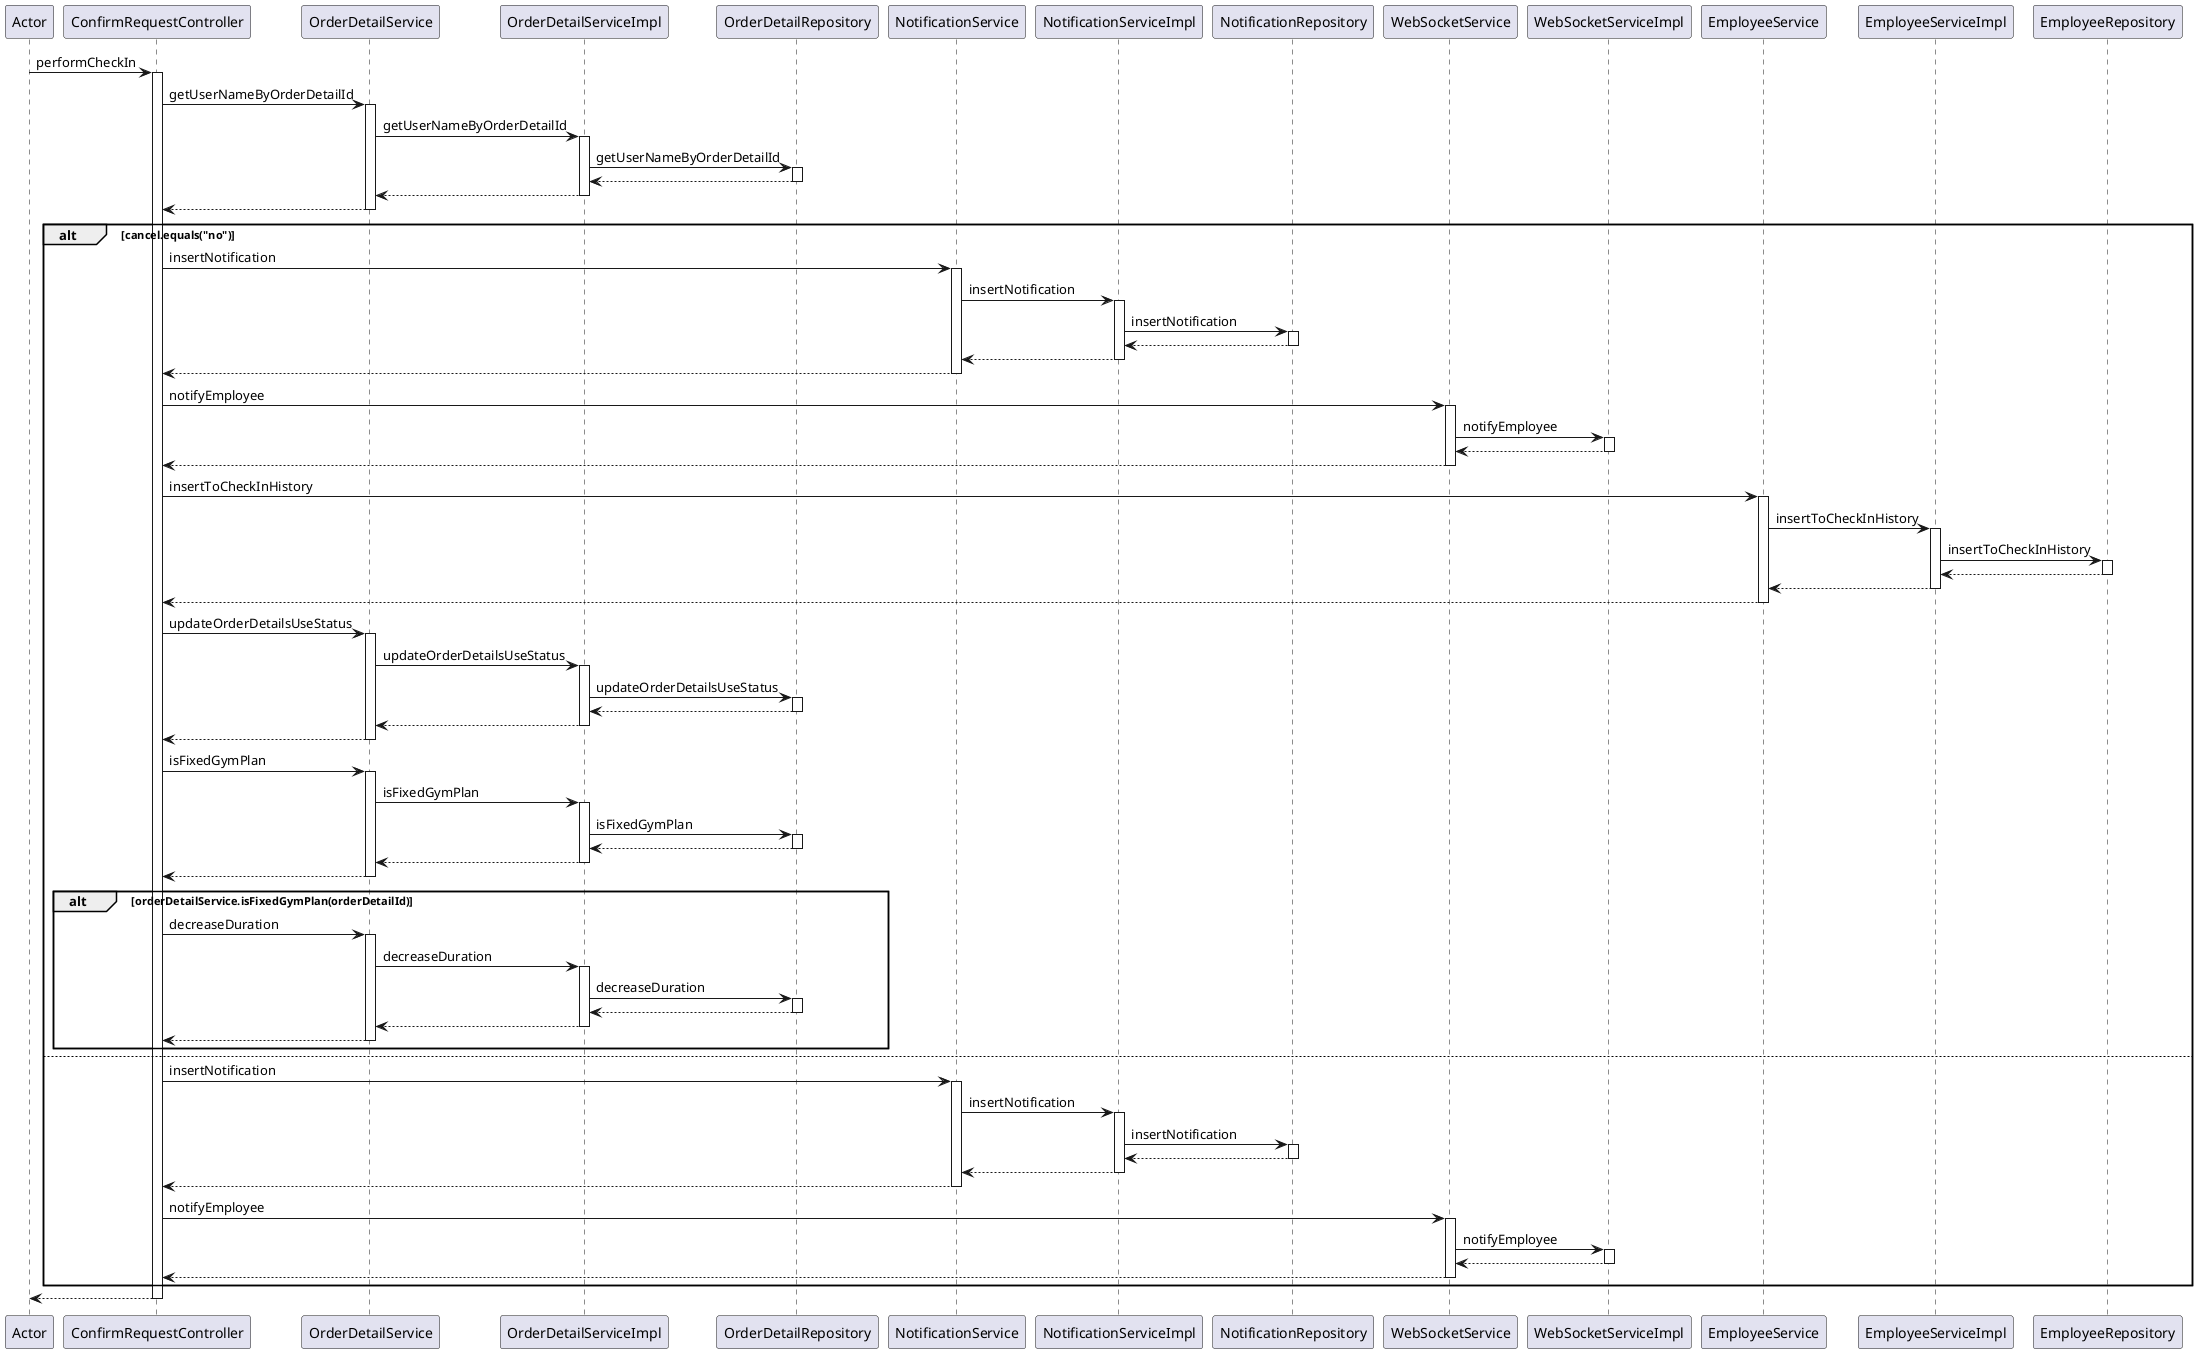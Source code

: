 @startuml
participant Actor
Actor -> ConfirmRequestController : performCheckIn
activate ConfirmRequestController
ConfirmRequestController -> OrderDetailService : getUserNameByOrderDetailId
activate OrderDetailService
OrderDetailService -> OrderDetailServiceImpl : getUserNameByOrderDetailId
activate OrderDetailServiceImpl
OrderDetailServiceImpl -> OrderDetailRepository : getUserNameByOrderDetailId
activate OrderDetailRepository
OrderDetailRepository --> OrderDetailServiceImpl
deactivate OrderDetailRepository
OrderDetailServiceImpl --> OrderDetailService
deactivate OrderDetailServiceImpl
OrderDetailService --> ConfirmRequestController
deactivate OrderDetailService
alt cancel.equals("no")
ConfirmRequestController -> NotificationService : insertNotification
activate NotificationService
NotificationService -> NotificationServiceImpl : insertNotification
activate NotificationServiceImpl
NotificationServiceImpl -> NotificationRepository : insertNotification
activate NotificationRepository
NotificationRepository --> NotificationServiceImpl
deactivate NotificationRepository
NotificationServiceImpl --> NotificationService
deactivate NotificationServiceImpl
NotificationService --> ConfirmRequestController
deactivate NotificationService
ConfirmRequestController -> WebSocketService : notifyEmployee
activate WebSocketService
WebSocketService -> WebSocketServiceImpl : notifyEmployee
activate WebSocketServiceImpl
WebSocketServiceImpl --> WebSocketService
deactivate WebSocketServiceImpl
WebSocketService --> ConfirmRequestController
deactivate WebSocketService
ConfirmRequestController -> EmployeeService : insertToCheckInHistory
activate EmployeeService
EmployeeService -> EmployeeServiceImpl : insertToCheckInHistory
activate EmployeeServiceImpl
EmployeeServiceImpl -> EmployeeRepository : insertToCheckInHistory
activate EmployeeRepository
EmployeeRepository --> EmployeeServiceImpl
deactivate EmployeeRepository
EmployeeServiceImpl --> EmployeeService
deactivate EmployeeServiceImpl
EmployeeService --> ConfirmRequestController
deactivate EmployeeService
ConfirmRequestController -> OrderDetailService : updateOrderDetailsUseStatus
activate OrderDetailService
OrderDetailService -> OrderDetailServiceImpl : updateOrderDetailsUseStatus
activate OrderDetailServiceImpl
OrderDetailServiceImpl -> OrderDetailRepository : updateOrderDetailsUseStatus
activate OrderDetailRepository
OrderDetailRepository --> OrderDetailServiceImpl
deactivate OrderDetailRepository
OrderDetailServiceImpl --> OrderDetailService
deactivate OrderDetailServiceImpl
OrderDetailService --> ConfirmRequestController
deactivate OrderDetailService
ConfirmRequestController -> OrderDetailService : isFixedGymPlan
activate OrderDetailService
OrderDetailService -> OrderDetailServiceImpl : isFixedGymPlan
activate OrderDetailServiceImpl
OrderDetailServiceImpl -> OrderDetailRepository : isFixedGymPlan
activate OrderDetailRepository
OrderDetailRepository --> OrderDetailServiceImpl
deactivate OrderDetailRepository
OrderDetailServiceImpl --> OrderDetailService
deactivate OrderDetailServiceImpl
OrderDetailService --> ConfirmRequestController
deactivate OrderDetailService
alt orderDetailService.isFixedGymPlan(orderDetailId)
ConfirmRequestController -> OrderDetailService : decreaseDuration
activate OrderDetailService
OrderDetailService -> OrderDetailServiceImpl : decreaseDuration
activate OrderDetailServiceImpl
OrderDetailServiceImpl -> OrderDetailRepository : decreaseDuration
activate OrderDetailRepository
OrderDetailRepository --> OrderDetailServiceImpl
deactivate OrderDetailRepository
OrderDetailServiceImpl --> OrderDetailService
deactivate OrderDetailServiceImpl
OrderDetailService --> ConfirmRequestController
deactivate OrderDetailService
end
else 
ConfirmRequestController -> NotificationService : insertNotification
activate NotificationService
NotificationService -> NotificationServiceImpl : insertNotification
activate NotificationServiceImpl
NotificationServiceImpl -> NotificationRepository : insertNotification
activate NotificationRepository
NotificationRepository --> NotificationServiceImpl
deactivate NotificationRepository
NotificationServiceImpl --> NotificationService
deactivate NotificationServiceImpl
NotificationService --> ConfirmRequestController
deactivate NotificationService
ConfirmRequestController -> WebSocketService : notifyEmployee
activate WebSocketService
WebSocketService -> WebSocketServiceImpl : notifyEmployee
activate WebSocketServiceImpl
WebSocketServiceImpl --> WebSocketService
deactivate WebSocketServiceImpl
WebSocketService --> ConfirmRequestController
deactivate WebSocketService
end
return
@enduml
